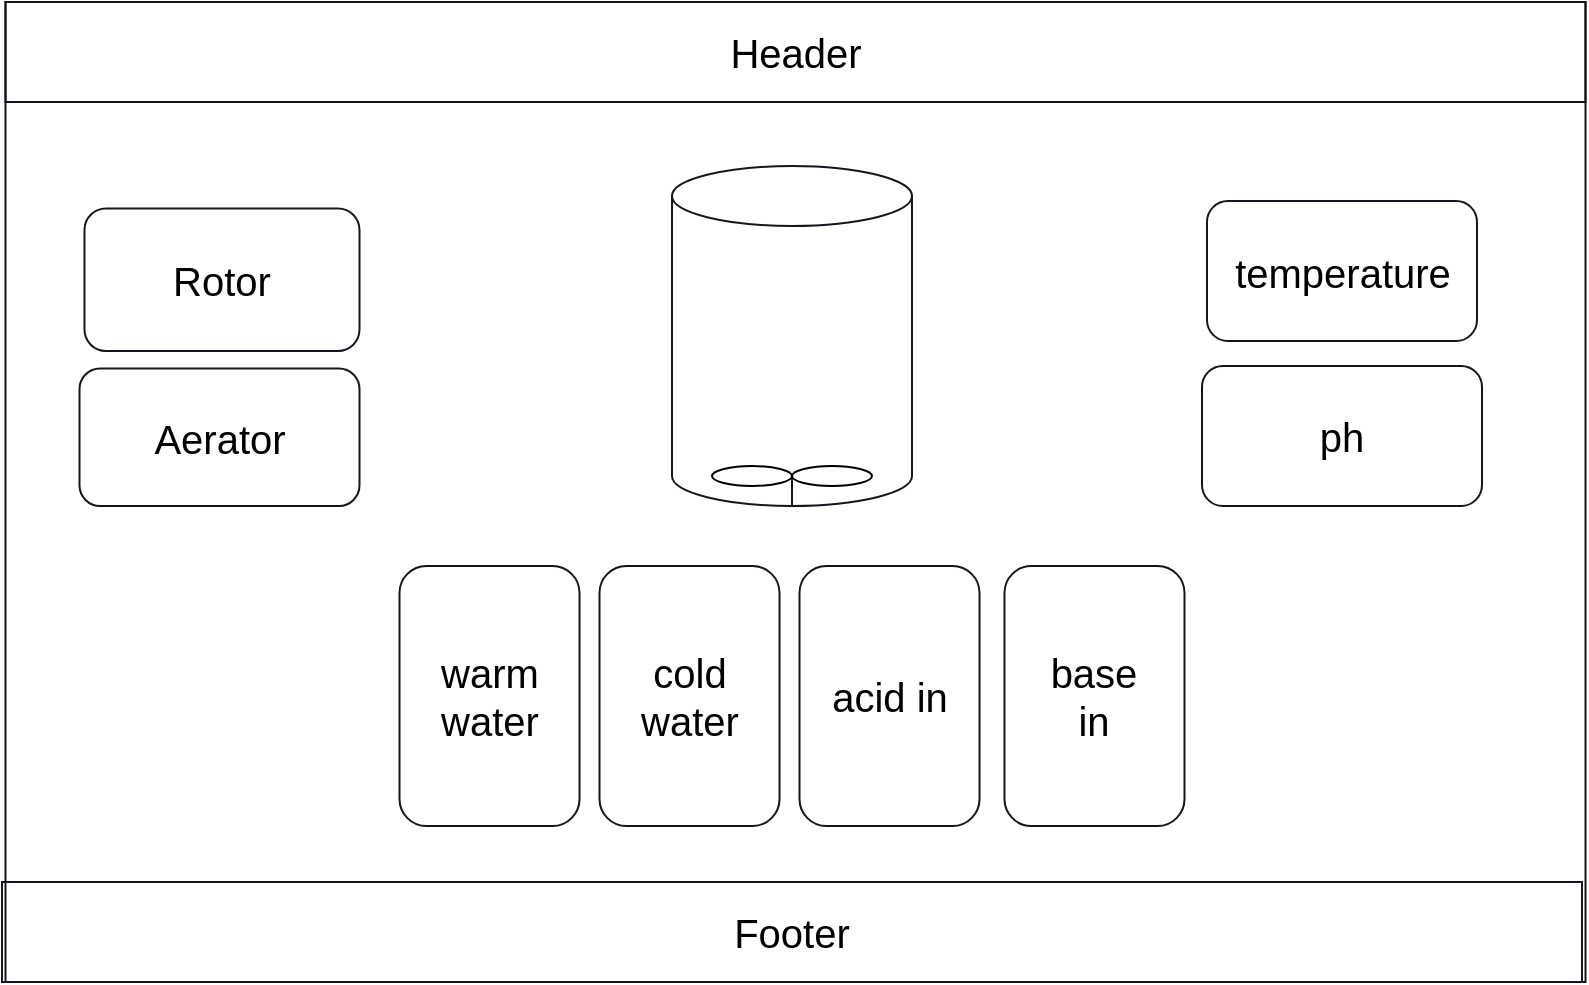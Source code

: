<mxfile>
    <diagram id="h_qBBH71V72rioFIJIEM" name="Page-1">
        <mxGraphModel dx="1582" dy="833" grid="0" gridSize="10" guides="1" tooltips="1" connect="1" arrows="1" fold="1" page="1" pageScale="1" pageWidth="850" pageHeight="1100" background="#ffffff" math="0" shadow="0">
            <root>
                <mxCell id="0"/>
                <mxCell id="1" value="layer1" parent="0"/>
                <mxCell id="2" value="" style="rounded=0;whiteSpace=wrap;html=1;hachureGap=4;fontFamily=Helvetica;fontSize=20;glass=0;shadow=0;fillColor=none;strokeColor=#18141d;strokeWidth=1;" parent="1" vertex="1">
                    <mxGeometry x="30.75" y="103" width="790" height="490" as="geometry"/>
                </mxCell>
                <mxCell id="3" value="" style="shape=cylinder3;whiteSpace=wrap;html=1;boundedLbl=1;backgroundOutline=1;size=15;hachureGap=4;fontFamily=Helvetica;fontSize=20;fillColor=none;strokeColor=#18141d;shadow=0;strokeWidth=1;" parent="1" vertex="1">
                    <mxGeometry x="364" y="185" width="120" height="170" as="geometry"/>
                </mxCell>
                <mxCell id="4" value="" style="rounded=1;whiteSpace=wrap;html=1;hachureGap=4;fontFamily=Helvetica;fontSize=20;rotation=270;strokeColor=#18141d;shadow=0;strokeWidth=1;fillColor=none;" parent="1" vertex="1">
                    <mxGeometry x="207.75" y="405" width="130" height="90" as="geometry"/>
                </mxCell>
                <mxCell id="5" value="" style="rounded=1;whiteSpace=wrap;html=1;hachureGap=4;fontFamily=Helvetica;fontSize=20;rotation=270;strokeColor=#18141d;shadow=0;strokeWidth=1;fillColor=none;" parent="1" vertex="1">
                    <mxGeometry x="307.75" y="405" width="130" height="90" as="geometry"/>
                </mxCell>
                <mxCell id="6" value="" style="rounded=1;whiteSpace=wrap;html=1;hachureGap=4;fontFamily=Helvetica;fontSize=20;rotation=270;strokeColor=#18141d;shadow=0;strokeWidth=1;fillColor=none;" parent="1" vertex="1">
                    <mxGeometry x="407.75" y="405" width="130" height="90" as="geometry"/>
                </mxCell>
                <mxCell id="7" value="" style="rounded=1;whiteSpace=wrap;html=1;hachureGap=4;fontFamily=Helvetica;fontSize=20;rotation=270;strokeColor=#18141d;shadow=0;strokeWidth=1;fillColor=none;" parent="1" vertex="1">
                    <mxGeometry x="510.25" y="405" width="130" height="90" as="geometry"/>
                </mxCell>
                <mxCell id="8" value="&lt;font color=&quot;#000000&quot;&gt;warm water&lt;/font&gt;" style="text;html=1;strokeColor=none;fillColor=none;align=center;verticalAlign=middle;whiteSpace=wrap;rounded=0;hachureGap=4;fontFamily=Helvetica;fontSize=20;shadow=0;strokeWidth=1;" parent="1" vertex="1">
                    <mxGeometry x="242.75" y="435" width="60" height="30" as="geometry"/>
                </mxCell>
                <mxCell id="9" value="&lt;font color=&quot;#000000&quot;&gt;cold water&lt;/font&gt;" style="text;html=1;strokeColor=none;fillColor=none;align=center;verticalAlign=middle;whiteSpace=wrap;rounded=0;hachureGap=4;fontFamily=Helvetica;fontSize=20;shadow=0;strokeWidth=1;" parent="1" vertex="1">
                    <mxGeometry x="342.75" y="435" width="60" height="30" as="geometry"/>
                </mxCell>
                <mxCell id="10" value="&lt;font color=&quot;#000000&quot;&gt;acid in&lt;/font&gt;" style="text;html=1;strokeColor=none;fillColor=none;align=center;verticalAlign=middle;whiteSpace=wrap;rounded=0;hachureGap=4;fontFamily=Helvetica;fontSize=20;shadow=0;strokeWidth=1;" parent="1" vertex="1">
                    <mxGeometry x="442.75" y="435" width="60" height="30" as="geometry"/>
                </mxCell>
                <mxCell id="11" value="&lt;font color=&quot;#000000&quot;&gt;base in&lt;/font&gt;" style="text;html=1;strokeColor=none;fillColor=none;align=center;verticalAlign=middle;whiteSpace=wrap;rounded=0;hachureGap=4;fontFamily=Helvetica;fontSize=20;shadow=0;strokeWidth=1;" parent="1" vertex="1">
                    <mxGeometry x="545.25" y="435" width="60" height="30" as="geometry"/>
                </mxCell>
                <mxCell id="14" value="&lt;font color=&quot;#000000&quot;&gt;temperature&lt;/font&gt;" style="rounded=1;whiteSpace=wrap;html=1;hachureGap=4;fontFamily=Helvetica;fontSize=20;strokeColor=#18141d;shadow=0;strokeWidth=1;fillColor=none;" parent="1" vertex="1">
                    <mxGeometry x="631.5" y="202.5" width="135" height="70" as="geometry"/>
                </mxCell>
                <mxCell id="15" value="&lt;font color=&quot;#000000&quot;&gt;ph&lt;/font&gt;" style="rounded=1;whiteSpace=wrap;html=1;hachureGap=4;fontFamily=Helvetica;fontSize=20;strokeColor=#18141d;shadow=0;strokeWidth=1;fillColor=none;" parent="1" vertex="1">
                    <mxGeometry x="629" y="285" width="140" height="70" as="geometry"/>
                </mxCell>
                <mxCell id="16" value="&lt;font color=&quot;#000000&quot;&gt;Rotor&lt;/font&gt;" style="rounded=1;whiteSpace=wrap;html=1;hachureGap=4;fontFamily=Helvetica;fontSize=20;strokeColor=#18141d;shadow=0;strokeWidth=1;fillColor=none;" parent="1" vertex="1">
                    <mxGeometry x="70.25" y="206.25" width="137.5" height="71.25" as="geometry"/>
                </mxCell>
                <mxCell id="17" value="&lt;font color=&quot;#000000&quot;&gt;Aerator&lt;/font&gt;" style="rounded=1;whiteSpace=wrap;html=1;hachureGap=4;fontFamily=Helvetica;fontSize=20;strokeColor=#18141d;shadow=0;strokeWidth=1;fillColor=none;" parent="1" vertex="1">
                    <mxGeometry x="67.75" y="286.25" width="140" height="68.75" as="geometry"/>
                </mxCell>
                <mxCell id="164" value="&lt;font color=&quot;#000000&quot;&gt;Header&lt;/font&gt;" style="rounded=0;whiteSpace=wrap;html=1;hachureGap=4;fontFamily=Helvetica;fontSize=20;strokeColor=#18141d;shadow=0;strokeWidth=1;fillColor=none;" parent="1" vertex="1">
                    <mxGeometry x="30.75" y="103" width="790" height="50" as="geometry"/>
                </mxCell>
                <mxCell id="169" value="" style="ellipse;whiteSpace=wrap;html=1;hachureGap=4;strokeColor=#000000;fontFamily=Helvetica;fontSize=20;fontColor=#000000;fillColor=none;" parent="1" vertex="1">
                    <mxGeometry x="384" y="335" width="40" height="10" as="geometry"/>
                </mxCell>
                <mxCell id="171" style="edgeStyle=none;hachureGap=4;html=1;exitX=0;exitY=0.5;exitDx=0;exitDy=0;entryX=0.5;entryY=1;entryDx=0;entryDy=0;entryPerimeter=0;shadow=0;strokeColor=#18141d;strokeWidth=1;fontFamily=Helvetica;fontSize=20;fontColor=#000000;endArrow=none;endFill=0;" parent="1" source="170" target="3" edge="1">
                    <mxGeometry relative="1" as="geometry"/>
                </mxCell>
                <mxCell id="170" value="" style="ellipse;whiteSpace=wrap;html=1;hachureGap=4;strokeColor=#000000;fontFamily=Helvetica;fontSize=20;fontColor=#000000;fillColor=none;" parent="1" vertex="1">
                    <mxGeometry x="424" y="335" width="40" height="10" as="geometry"/>
                </mxCell>
                <mxCell id="172" value="&lt;font color=&quot;#000000&quot;&gt;Footer&lt;/font&gt;" style="rounded=0;whiteSpace=wrap;html=1;hachureGap=4;fontFamily=Helvetica;fontSize=20;strokeColor=#18141d;shadow=0;strokeWidth=1;fillColor=none;" vertex="1" parent="1">
                    <mxGeometry x="29" y="543" width="790" height="50" as="geometry"/>
                </mxCell>
            </root>
        </mxGraphModel>
    </diagram>
</mxfile>
